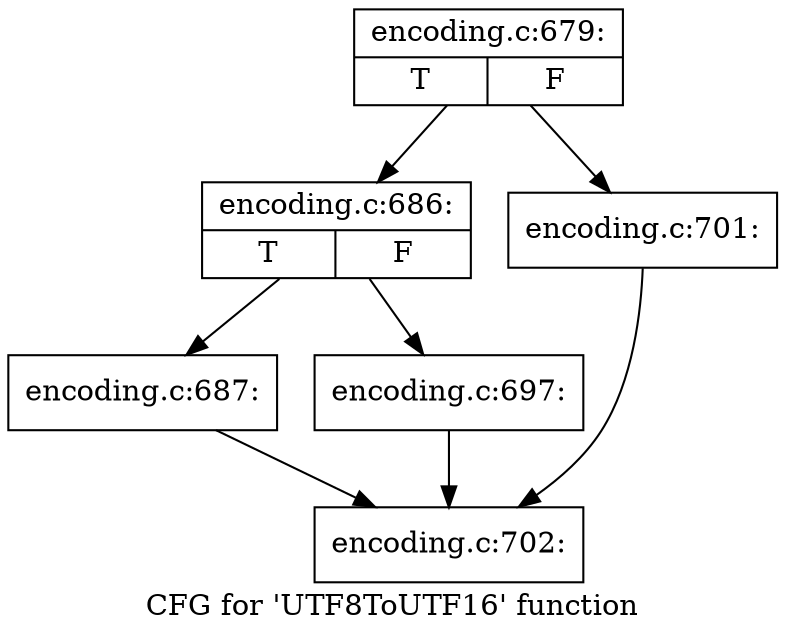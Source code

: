 digraph "CFG for 'UTF8ToUTF16' function" {
	label="CFG for 'UTF8ToUTF16' function";

	Node0x47fe7f0 [shape=record,label="{encoding.c:679:|{<s0>T|<s1>F}}"];
	Node0x47fe7f0 -> Node0x47ff900;
	Node0x47fe7f0 -> Node0x47ff950;
	Node0x47ff900 [shape=record,label="{encoding.c:686:|{<s0>T|<s1>F}}"];
	Node0x47ff900 -> Node0x47ffd10;
	Node0x47ff900 -> Node0x47ffd60;
	Node0x47ffd10 [shape=record,label="{encoding.c:687:}"];
	Node0x47ffd10 -> Node0x46fa990;
	Node0x47ffd60 [shape=record,label="{encoding.c:697:}"];
	Node0x47ffd60 -> Node0x46fa990;
	Node0x47ff950 [shape=record,label="{encoding.c:701:}"];
	Node0x47ff950 -> Node0x46fa990;
	Node0x46fa990 [shape=record,label="{encoding.c:702:}"];
}
